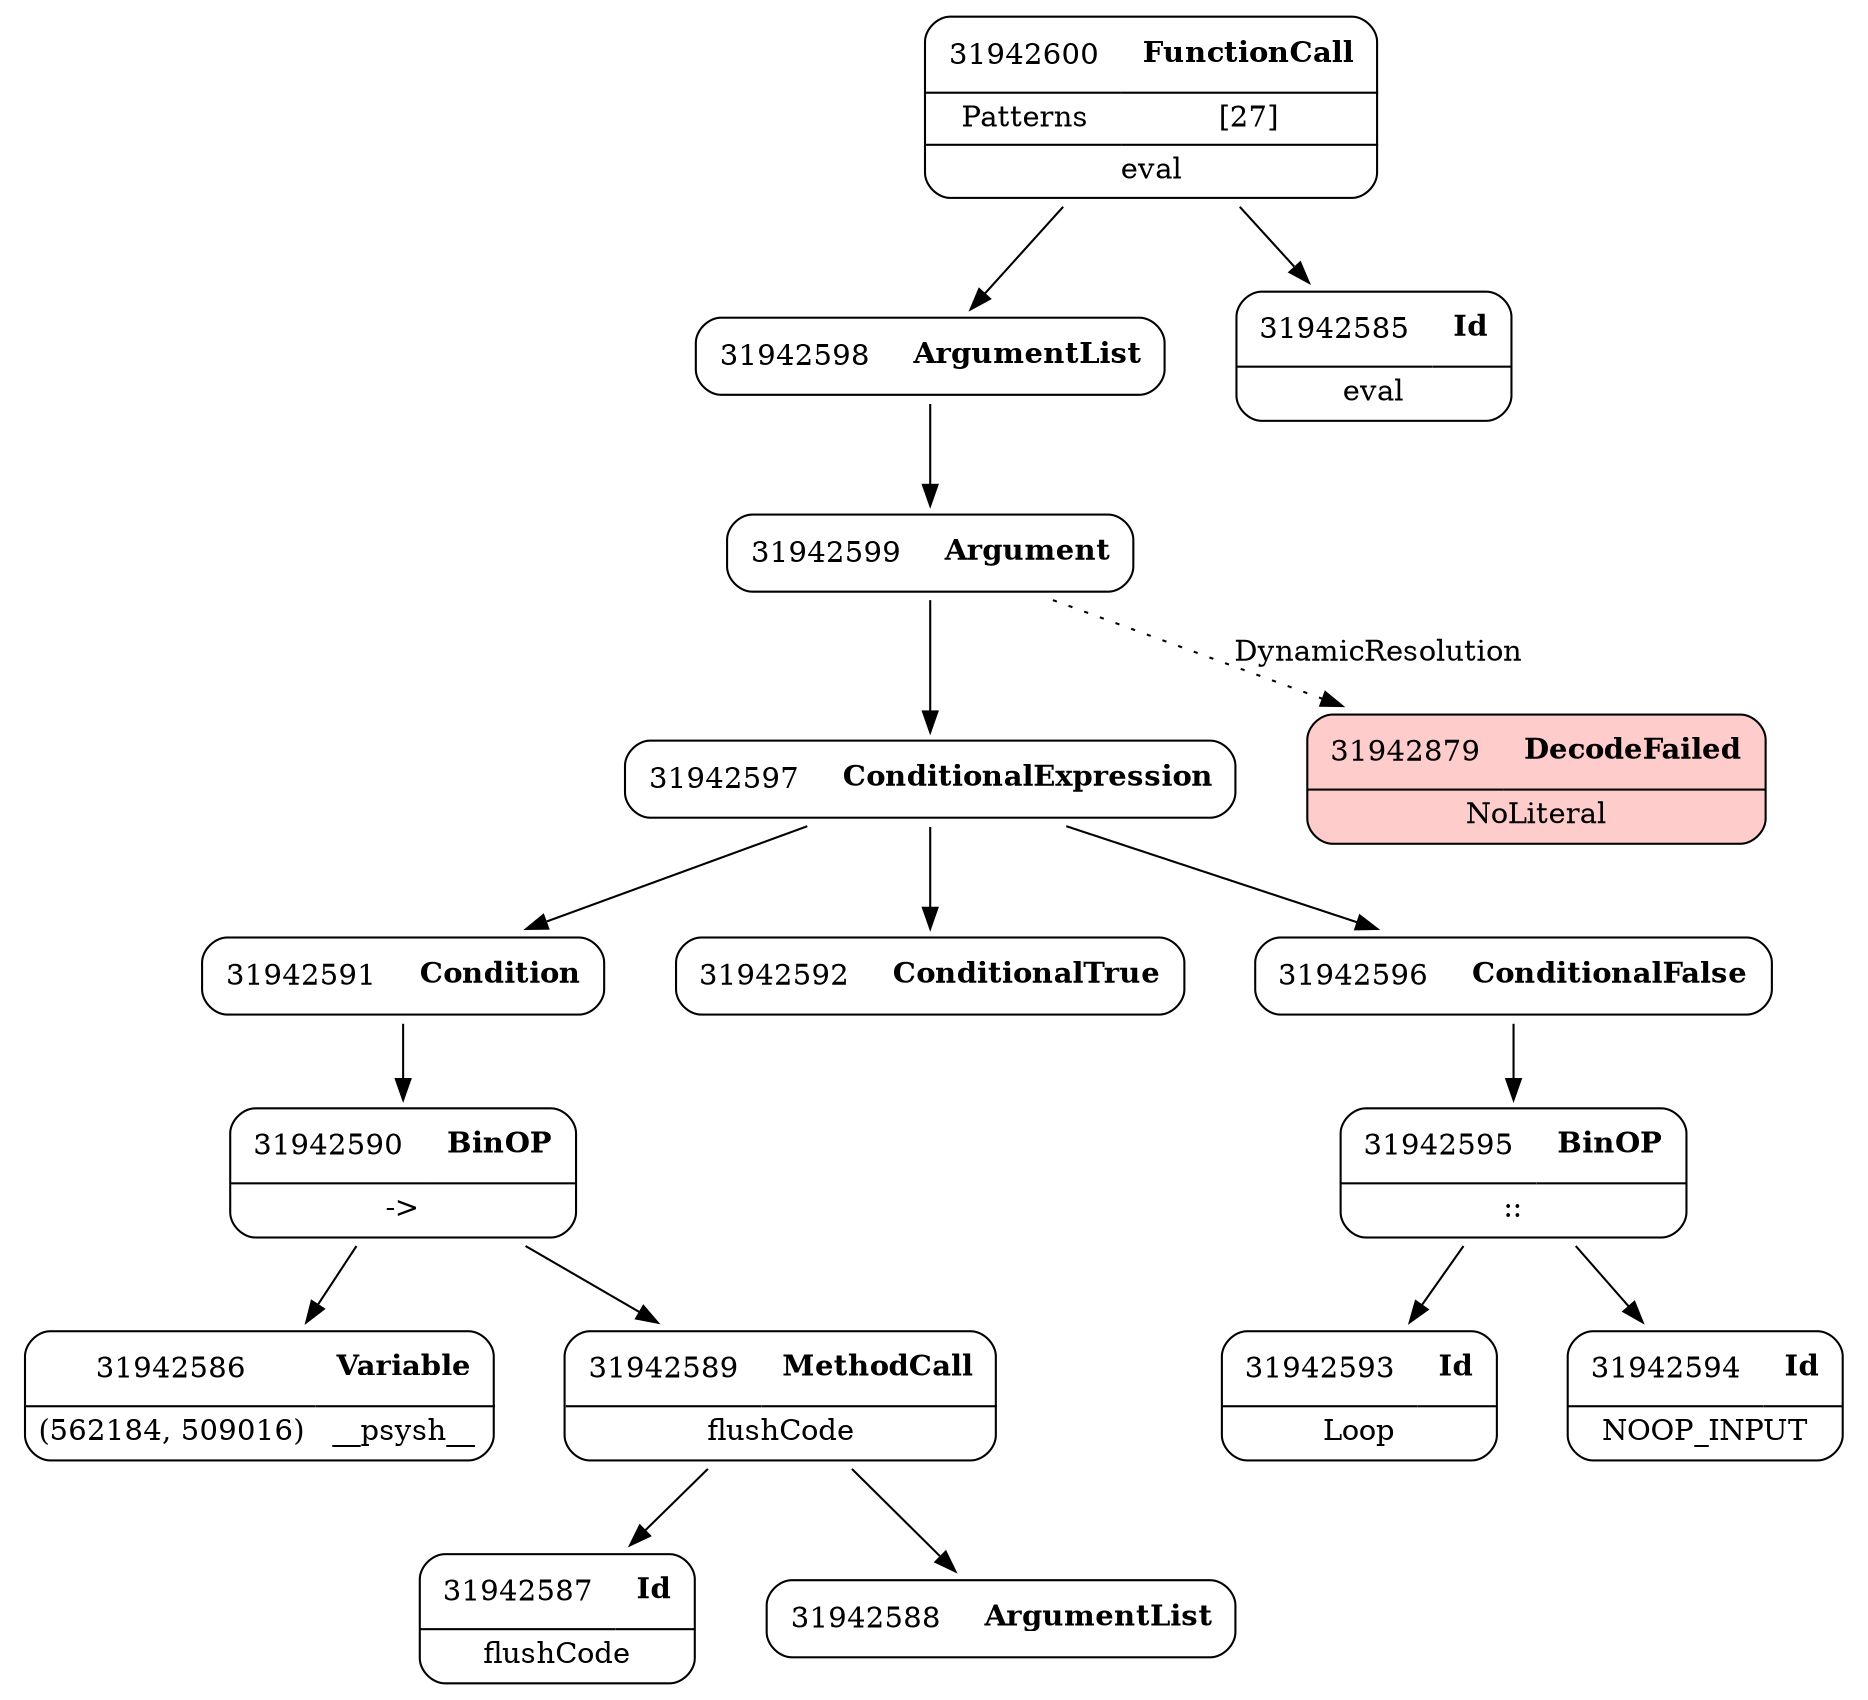 digraph ast {
node [shape=none];
31942599 [label=<<TABLE border='1' cellspacing='0' cellpadding='10' style='rounded' ><TR><TD border='0'>31942599</TD><TD border='0'><B>Argument</B></TD></TR></TABLE>>];
31942599 -> 31942597 [weight=2];
31942599 -> 31942879 [style=dotted,label=DynamicResolution];
31942598 [label=<<TABLE border='1' cellspacing='0' cellpadding='10' style='rounded' ><TR><TD border='0'>31942598</TD><TD border='0'><B>ArgumentList</B></TD></TR></TABLE>>];
31942598 -> 31942599 [weight=2];
31942597 [label=<<TABLE border='1' cellspacing='0' cellpadding='10' style='rounded' ><TR><TD border='0'>31942597</TD><TD border='0'><B>ConditionalExpression</B></TD></TR></TABLE>>];
31942597 -> 31942591 [weight=2];
31942597 -> 31942592 [weight=2];
31942597 -> 31942596 [weight=2];
31942596 [label=<<TABLE border='1' cellspacing='0' cellpadding='10' style='rounded' ><TR><TD border='0'>31942596</TD><TD border='0'><B>ConditionalFalse</B></TD></TR></TABLE>>];
31942596 -> 31942595 [weight=2];
31942595 [label=<<TABLE border='1' cellspacing='0' cellpadding='10' style='rounded' ><TR><TD border='0'>31942595</TD><TD border='0'><B>BinOP</B></TD></TR><HR/><TR><TD border='0' cellpadding='5' colspan='2'>::</TD></TR></TABLE>>];
31942595 -> 31942593 [weight=2];
31942595 -> 31942594 [weight=2];
31942594 [label=<<TABLE border='1' cellspacing='0' cellpadding='10' style='rounded' ><TR><TD border='0'>31942594</TD><TD border='0'><B>Id</B></TD></TR><HR/><TR><TD border='0' cellpadding='5' colspan='2'>NOOP_INPUT</TD></TR></TABLE>>];
31942593 [label=<<TABLE border='1' cellspacing='0' cellpadding='10' style='rounded' ><TR><TD border='0'>31942593</TD><TD border='0'><B>Id</B></TD></TR><HR/><TR><TD border='0' cellpadding='5' colspan='2'>Loop</TD></TR></TABLE>>];
31942592 [label=<<TABLE border='1' cellspacing='0' cellpadding='10' style='rounded' ><TR><TD border='0'>31942592</TD><TD border='0'><B>ConditionalTrue</B></TD></TR></TABLE>>];
31942600 [label=<<TABLE border='1' cellspacing='0' cellpadding='10' style='rounded' ><TR><TD border='0'>31942600</TD><TD border='0'><B>FunctionCall</B></TD></TR><HR/><TR><TD border='0' cellpadding='5'>Patterns</TD><TD border='0' cellpadding='5'>[27]</TD></TR><HR/><TR><TD border='0' cellpadding='5' colspan='2'>eval</TD></TR></TABLE>>];
31942600 -> 31942585 [weight=2];
31942600 -> 31942598 [weight=2];
31942591 [label=<<TABLE border='1' cellspacing='0' cellpadding='10' style='rounded' ><TR><TD border='0'>31942591</TD><TD border='0'><B>Condition</B></TD></TR></TABLE>>];
31942591 -> 31942590 [weight=2];
31942879 [label=<<TABLE border='1' cellspacing='0' cellpadding='10' style='rounded' bgcolor='#FFCCCC' ><TR><TD border='0'>31942879</TD><TD border='0'><B>DecodeFailed</B></TD></TR><HR/><TR><TD border='0' cellpadding='5' colspan='2'>NoLiteral</TD></TR></TABLE>>];
31942590 [label=<<TABLE border='1' cellspacing='0' cellpadding='10' style='rounded' ><TR><TD border='0'>31942590</TD><TD border='0'><B>BinOP</B></TD></TR><HR/><TR><TD border='0' cellpadding='5' colspan='2'>-&gt;</TD></TR></TABLE>>];
31942590 -> 31942586 [weight=2];
31942590 -> 31942589 [weight=2];
31942589 [label=<<TABLE border='1' cellspacing='0' cellpadding='10' style='rounded' ><TR><TD border='0'>31942589</TD><TD border='0'><B>MethodCall</B></TD></TR><HR/><TR><TD border='0' cellpadding='5' colspan='2'>flushCode</TD></TR></TABLE>>];
31942589 -> 31942587 [weight=2];
31942589 -> 31942588 [weight=2];
31942588 [label=<<TABLE border='1' cellspacing='0' cellpadding='10' style='rounded' ><TR><TD border='0'>31942588</TD><TD border='0'><B>ArgumentList</B></TD></TR></TABLE>>];
31942587 [label=<<TABLE border='1' cellspacing='0' cellpadding='10' style='rounded' ><TR><TD border='0'>31942587</TD><TD border='0'><B>Id</B></TD></TR><HR/><TR><TD border='0' cellpadding='5' colspan='2'>flushCode</TD></TR></TABLE>>];
31942586 [label=<<TABLE border='1' cellspacing='0' cellpadding='10' style='rounded' ><TR><TD border='0'>31942586</TD><TD border='0'><B>Variable</B></TD></TR><HR/><TR><TD border='0' cellpadding='5'>(562184, 509016)</TD><TD border='0' cellpadding='5'>__psysh__</TD></TR></TABLE>>];
31942585 [label=<<TABLE border='1' cellspacing='0' cellpadding='10' style='rounded' ><TR><TD border='0'>31942585</TD><TD border='0'><B>Id</B></TD></TR><HR/><TR><TD border='0' cellpadding='5' colspan='2'>eval</TD></TR></TABLE>>];
}
